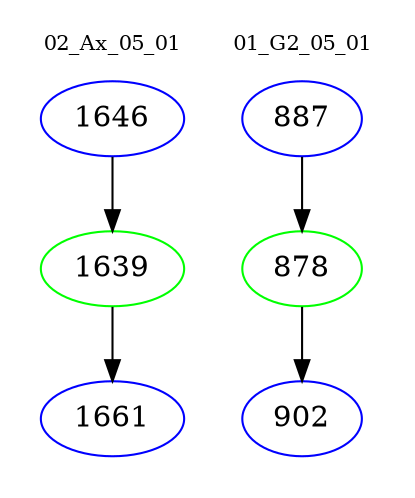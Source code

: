 digraph{
subgraph cluster_0 {
color = white
label = "02_Ax_05_01";
fontsize=10;
T0_1646 [label="1646", color="blue"]
T0_1646 -> T0_1639 [color="black"]
T0_1639 [label="1639", color="green"]
T0_1639 -> T0_1661 [color="black"]
T0_1661 [label="1661", color="blue"]
}
subgraph cluster_1 {
color = white
label = "01_G2_05_01";
fontsize=10;
T1_887 [label="887", color="blue"]
T1_887 -> T1_878 [color="black"]
T1_878 [label="878", color="green"]
T1_878 -> T1_902 [color="black"]
T1_902 [label="902", color="blue"]
}
}
